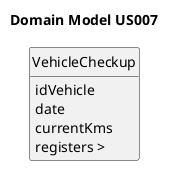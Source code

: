 @startuml
skinparam monochrome true
skinparam packageStyle rectangle
skinparam shadowing false

skinparam classAttributeIconSize 0

hide circle
hide methods

title Domain Model US007

class VehicleCheckup {
    idVehicle
    date
    currentKms
}

VehicleCheckup : registers >
@enduml